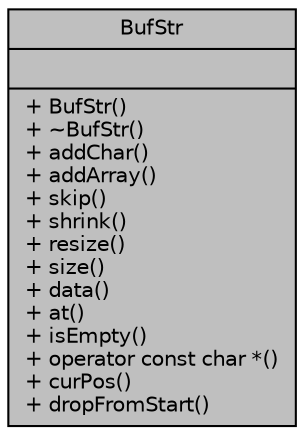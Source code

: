 digraph "BufStr"
{
 // LATEX_PDF_SIZE
  edge [fontname="Helvetica",fontsize="10",labelfontname="Helvetica",labelfontsize="10"];
  node [fontname="Helvetica",fontsize="10",shape=record];
  Node1 [label="{BufStr\n||+ BufStr()\l+ ~BufStr()\l+ addChar()\l+ addArray()\l+ skip()\l+ shrink()\l+ resize()\l+ size()\l+ data()\l+ at()\l+ isEmpty()\l+ operator const char *()\l+ curPos()\l+ dropFromStart()\l}",height=0.2,width=0.4,color="black", fillcolor="grey75", style="filled", fontcolor="black",tooltip="Buffer used to store strings."];
}
